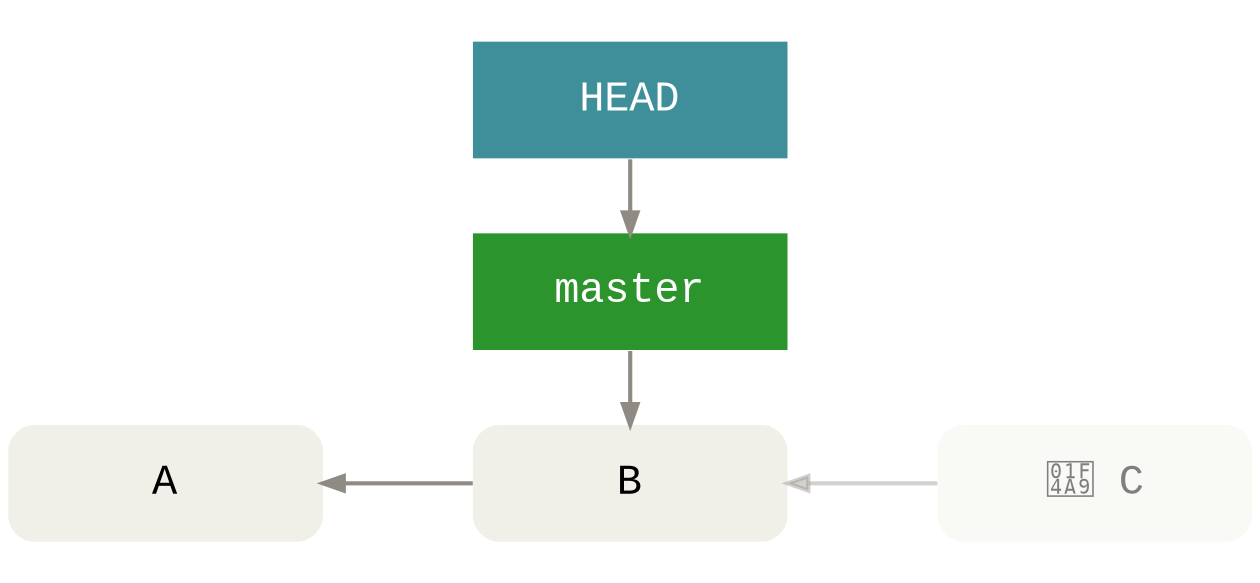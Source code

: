 digraph Git {
  bgcolor="transparent"

  rankdir=LR
  ranksep=1
  nodesep=.5

  edge [color="#8f8a83"
        penwidth=2
        dir="back"]
  node [shape=box
        fontname="Menlo, Monaco, Consolas, Lucida Console, Courier New, monospace"
        fontsize=20
        margin=".2,.23"
        width=2.1
        penwidth=0]

  node [style="rounded,filled"
        fillcolor="#f0efe8"]
  A -> B

  node [style="filled"
        fontcolor="#ffffff"
        fillcolor="#2c942c"]
  HEAD [fillcolor="#3e8f99"]

  subgraph cluster_master {
    color=invis
    {
      rank=same
      B -> master -> HEAD
    }
  }

  node [style="rounded,filled"
        fillcolor="#f0efe864"
        fontcolor="#7f7f7f"]
  edge [color="#8f8a8364"]
  C [label="💩 C"]
  B -> C
}
